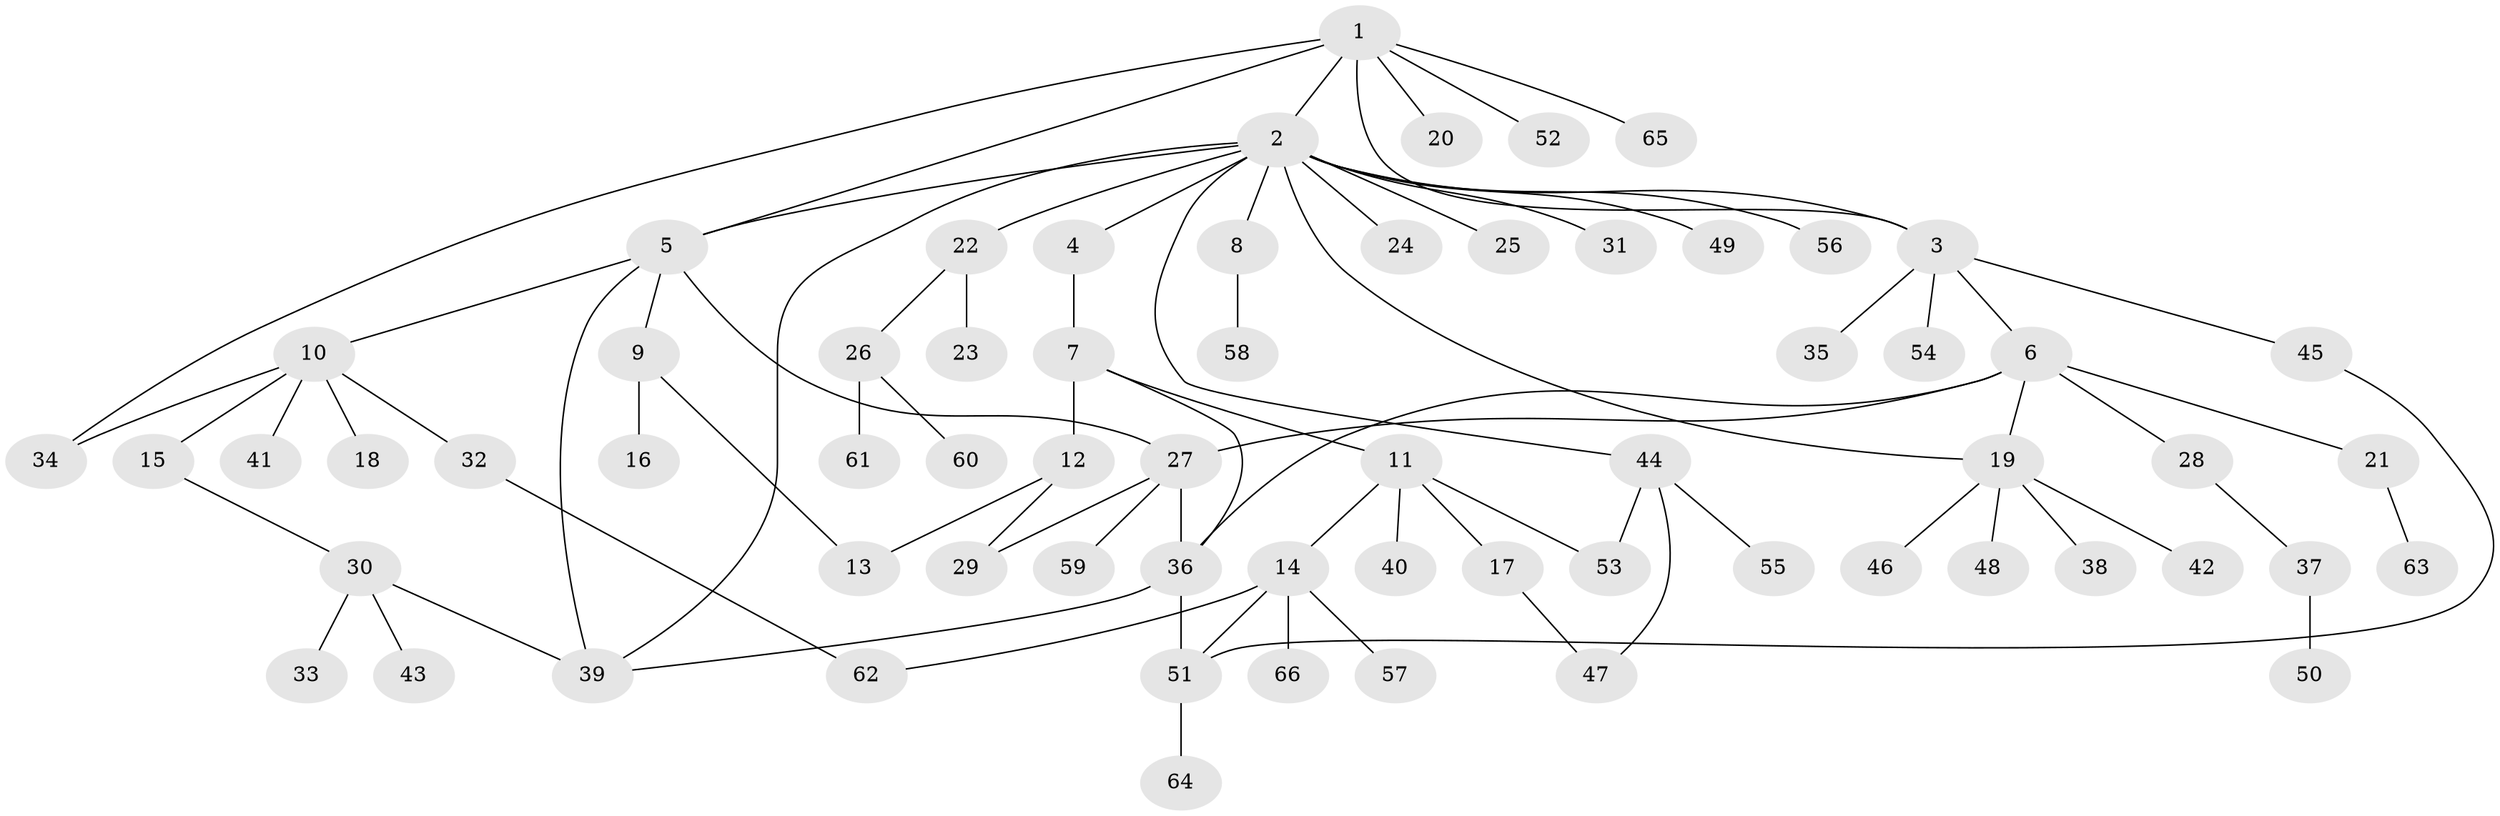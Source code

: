 // Generated by graph-tools (version 1.1) at 2025/11/02/27/25 16:11:16]
// undirected, 66 vertices, 82 edges
graph export_dot {
graph [start="1"]
  node [color=gray90,style=filled];
  1;
  2;
  3;
  4;
  5;
  6;
  7;
  8;
  9;
  10;
  11;
  12;
  13;
  14;
  15;
  16;
  17;
  18;
  19;
  20;
  21;
  22;
  23;
  24;
  25;
  26;
  27;
  28;
  29;
  30;
  31;
  32;
  33;
  34;
  35;
  36;
  37;
  38;
  39;
  40;
  41;
  42;
  43;
  44;
  45;
  46;
  47;
  48;
  49;
  50;
  51;
  52;
  53;
  54;
  55;
  56;
  57;
  58;
  59;
  60;
  61;
  62;
  63;
  64;
  65;
  66;
  1 -- 2;
  1 -- 3;
  1 -- 5;
  1 -- 20;
  1 -- 34;
  1 -- 52;
  1 -- 65;
  2 -- 3;
  2 -- 4;
  2 -- 5;
  2 -- 8;
  2 -- 19;
  2 -- 22;
  2 -- 24;
  2 -- 25;
  2 -- 31;
  2 -- 39;
  2 -- 44;
  2 -- 49;
  2 -- 56;
  3 -- 6;
  3 -- 35;
  3 -- 45;
  3 -- 54;
  4 -- 7;
  5 -- 9;
  5 -- 10;
  5 -- 27;
  5 -- 39;
  6 -- 19;
  6 -- 21;
  6 -- 27;
  6 -- 28;
  6 -- 36;
  7 -- 11;
  7 -- 12;
  7 -- 36;
  8 -- 58;
  9 -- 13;
  9 -- 16;
  10 -- 15;
  10 -- 18;
  10 -- 32;
  10 -- 34;
  10 -- 41;
  11 -- 14;
  11 -- 17;
  11 -- 40;
  11 -- 53;
  12 -- 13;
  12 -- 29;
  14 -- 51;
  14 -- 57;
  14 -- 62;
  14 -- 66;
  15 -- 30;
  17 -- 47;
  19 -- 38;
  19 -- 42;
  19 -- 46;
  19 -- 48;
  21 -- 63;
  22 -- 23;
  22 -- 26;
  26 -- 60;
  26 -- 61;
  27 -- 29;
  27 -- 36;
  27 -- 59;
  28 -- 37;
  30 -- 33;
  30 -- 39;
  30 -- 43;
  32 -- 62;
  36 -- 39;
  36 -- 51;
  37 -- 50;
  44 -- 47;
  44 -- 53;
  44 -- 55;
  45 -- 51;
  51 -- 64;
}
